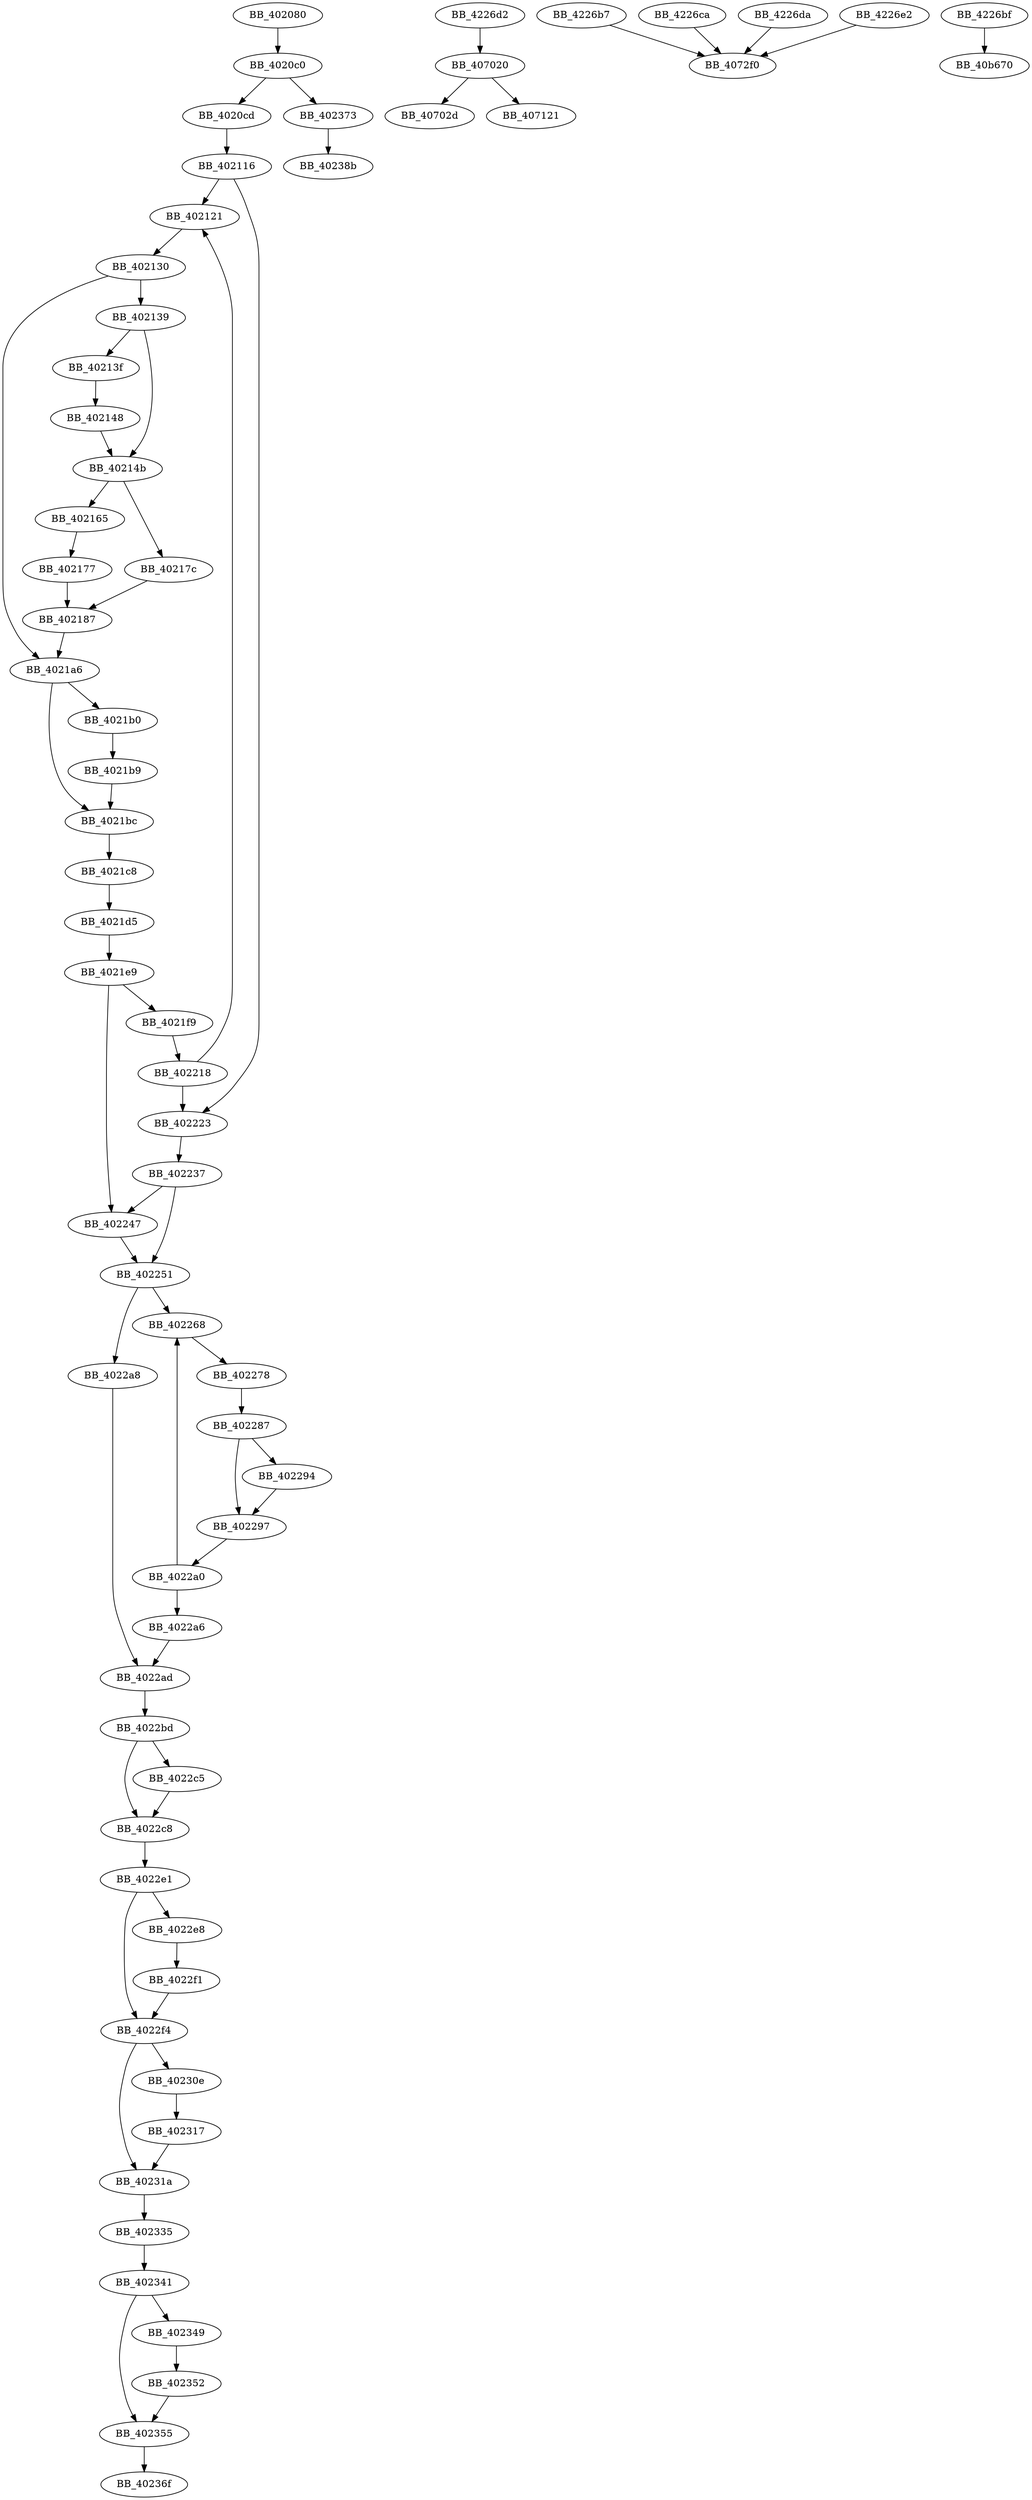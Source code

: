 DiGraph sub_402080{
BB_402080->BB_4020c0
BB_4020c0->BB_4020cd
BB_4020c0->BB_402373
BB_4020cd->BB_402116
BB_402116->BB_402121
BB_402116->BB_402223
BB_402121->BB_402130
BB_402130->BB_402139
BB_402130->BB_4021a6
BB_402139->BB_40213f
BB_402139->BB_40214b
BB_40213f->BB_402148
BB_402148->BB_40214b
BB_40214b->BB_402165
BB_40214b->BB_40217c
BB_402165->BB_402177
BB_402177->BB_402187
BB_40217c->BB_402187
BB_402187->BB_4021a6
BB_4021a6->BB_4021b0
BB_4021a6->BB_4021bc
BB_4021b0->BB_4021b9
BB_4021b9->BB_4021bc
BB_4021bc->BB_4021c8
BB_4021c8->BB_4021d5
BB_4021d5->BB_4021e9
BB_4021e9->BB_4021f9
BB_4021e9->BB_402247
BB_4021f9->BB_402218
BB_402218->BB_402121
BB_402218->BB_402223
BB_402223->BB_402237
BB_402237->BB_402247
BB_402237->BB_402251
BB_402247->BB_402251
BB_402251->BB_402268
BB_402251->BB_4022a8
BB_402268->BB_402278
BB_402278->BB_402287
BB_402287->BB_402294
BB_402287->BB_402297
BB_402294->BB_402297
BB_402297->BB_4022a0
BB_4022a0->BB_402268
BB_4022a0->BB_4022a6
BB_4022a6->BB_4022ad
BB_4022a8->BB_4022ad
BB_4022ad->BB_4022bd
BB_4022bd->BB_4022c5
BB_4022bd->BB_4022c8
BB_4022c5->BB_4022c8
BB_4022c8->BB_4022e1
BB_4022e1->BB_4022e8
BB_4022e1->BB_4022f4
BB_4022e8->BB_4022f1
BB_4022f1->BB_4022f4
BB_4022f4->BB_40230e
BB_4022f4->BB_40231a
BB_40230e->BB_402317
BB_402317->BB_40231a
BB_40231a->BB_402335
BB_402335->BB_402341
BB_402341->BB_402349
BB_402341->BB_402355
BB_402349->BB_402352
BB_402352->BB_402355
BB_402355->BB_40236f
BB_402373->BB_40238b
BB_407020->BB_40702d
BB_407020->BB_407121
BB_4226b7->BB_4072f0
BB_4226bf->BB_40b670
BB_4226ca->BB_4072f0
BB_4226d2->BB_407020
BB_4226da->BB_4072f0
BB_4226e2->BB_4072f0
}
